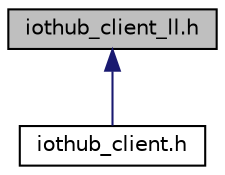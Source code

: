 digraph "iothub_client_ll.h"
{
 // LATEX_PDF_SIZE
  edge [fontname="Helvetica",fontsize="10",labelfontname="Helvetica",labelfontsize="10"];
  node [fontname="Helvetica",fontsize="10",shape=record];
  Node1 [label="iothub_client_ll.h",height=0.2,width=0.4,color="black", fillcolor="grey75", style="filled", fontcolor="black",tooltip="APIs that allow a user (usually a device) to communicate with an Azure IoT Hub."];
  Node1 -> Node2 [dir="back",color="midnightblue",fontsize="10",style="solid",fontname="Helvetica"];
  Node2 [label="iothub_client.h",height=0.2,width=0.4,color="black", fillcolor="white", style="filled",URL="$iothub__client_8h.html",tooltip="Extends the IoTHubClient_LL with additional features."];
}
